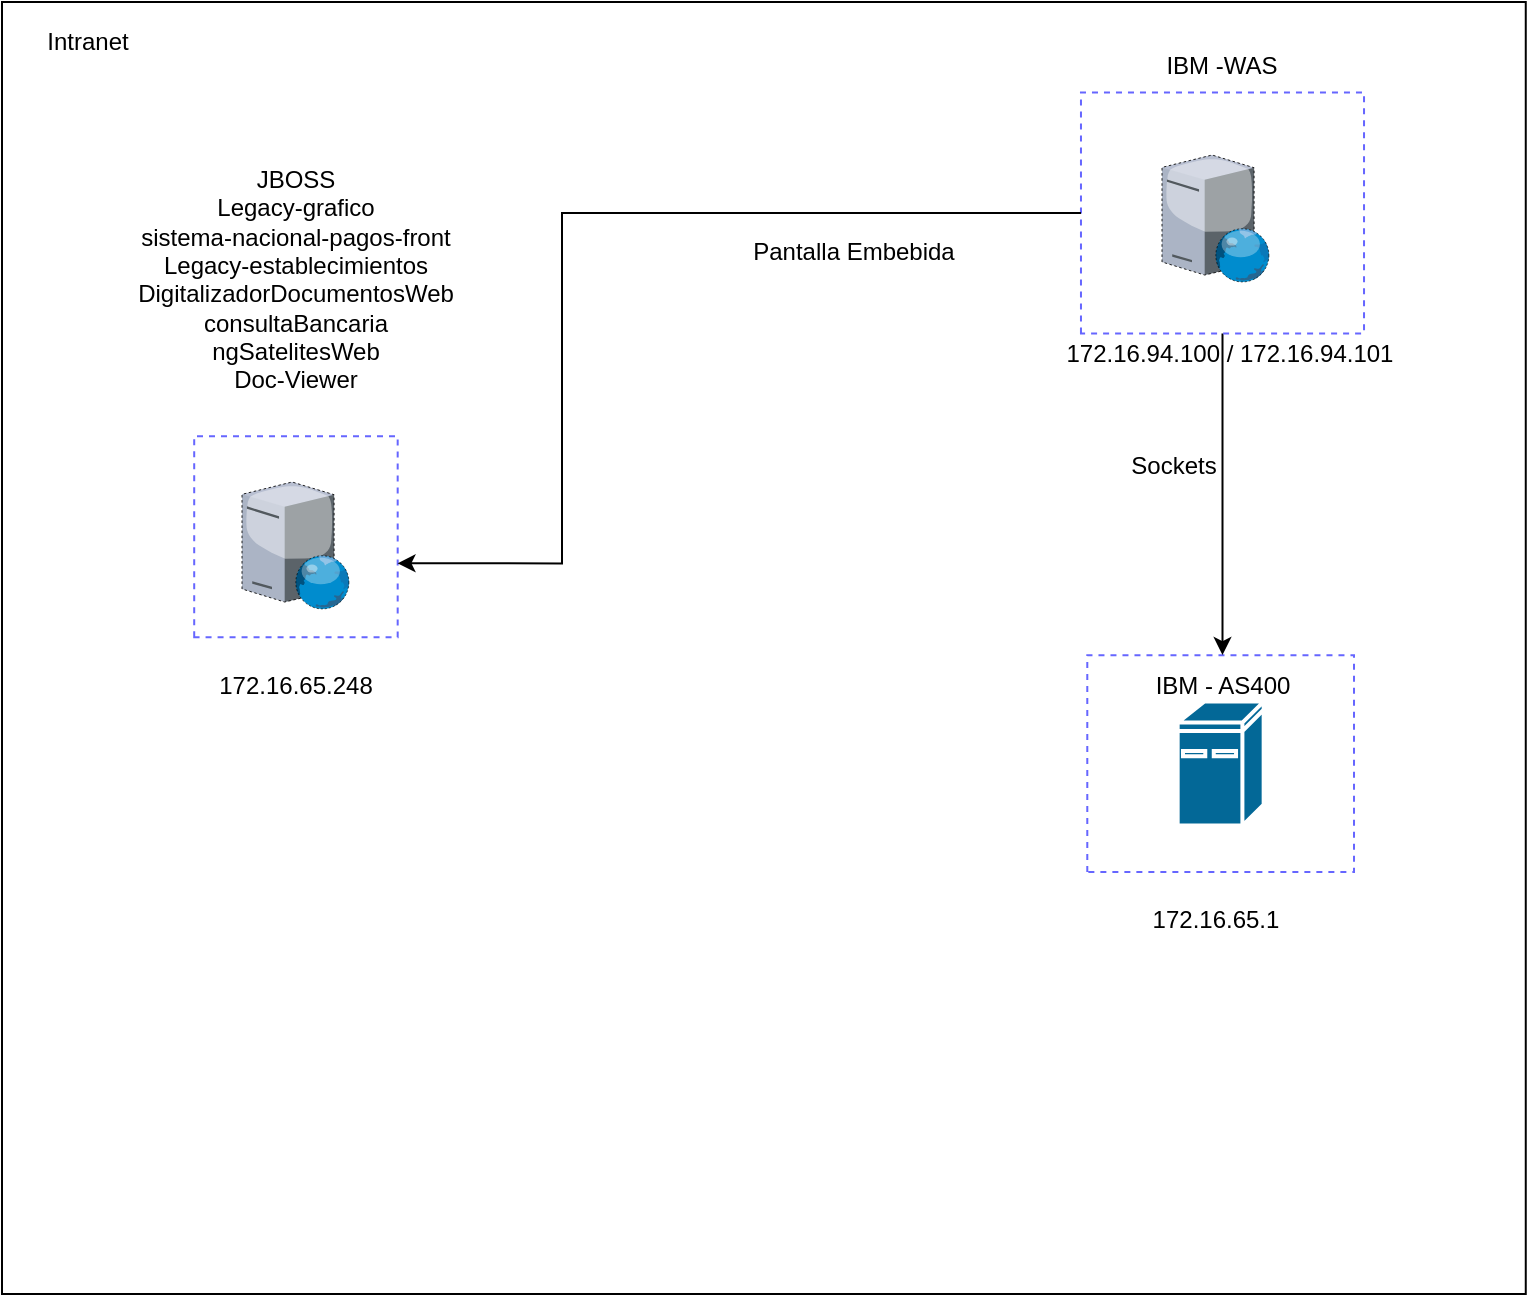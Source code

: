 <mxfile version="27.0.8">
  <diagram name="Página-1" id="1NfzrsSBAQIXd0GixsYl">
    <mxGraphModel dx="1426" dy="751" grid="1" gridSize="10" guides="1" tooltips="1" connect="1" arrows="1" fold="1" page="1" pageScale="1" pageWidth="827" pageHeight="1169" math="0" shadow="0">
      <root>
        <mxCell id="0" />
        <mxCell id="1" parent="0" />
        <mxCell id="kDI3Yf1xW3iRwXi5C575-1" value="" style="rounded=0;whiteSpace=wrap;html=1;glass=0;dashed=1;fillStyle=auto;strokeColor=#6666FF;strokeWidth=1;fillColor=none;gradientColor=default;rotation=-90;" vertex="1" parent="1">
          <mxGeometry x="872.43" y="514.43" width="92.33" height="141.53" as="geometry" />
        </mxCell>
        <mxCell id="kDI3Yf1xW3iRwXi5C575-2" value="" style="rounded=0;whiteSpace=wrap;html=1;movable=0;resizable=0;rotatable=0;deletable=0;editable=0;locked=1;connectable=0;" vertex="1" parent="1">
          <mxGeometry x="330" y="220" width="761.88" height="646" as="geometry" />
        </mxCell>
        <mxCell id="kDI3Yf1xW3iRwXi5C575-3" value="" style="rounded=0;whiteSpace=wrap;html=1;glass=0;dashed=1;fillStyle=auto;strokeColor=#6666FF;strokeWidth=1;fillColor=none;gradientColor=default;rotation=-90;" vertex="1" parent="1">
          <mxGeometry x="885.12" y="534.11" width="108.41" height="133.36" as="geometry" />
        </mxCell>
        <mxCell id="kDI3Yf1xW3iRwXi5C575-4" value="" style="shape=mxgraph.cisco.computers_and_peripherals.ibm_mini_as400;html=1;pointerEvents=1;dashed=0;fillColor=#036897;strokeColor=#ffffff;strokeWidth=2;verticalLabelPosition=bottom;verticalAlign=top;align=center;outlineConnect=0;rounded=0;glass=0;fillStyle=auto;" vertex="1" parent="1">
          <mxGeometry x="917.83" y="569.79" width="43" height="62" as="geometry" />
        </mxCell>
        <mxCell id="kDI3Yf1xW3iRwXi5C575-5" value="" style="verticalLabelPosition=bottom;sketch=0;aspect=fixed;html=1;verticalAlign=top;strokeColor=none;align=center;outlineConnect=0;shape=mxgraph.citrix.web_server;dashed=1;" vertex="1" parent="1">
          <mxGeometry x="910" y="296.51" width="53.93" height="63.45" as="geometry" />
        </mxCell>
        <mxCell id="kDI3Yf1xW3iRwXi5C575-6" style="edgeStyle=orthogonalEdgeStyle;rounded=0;orthogonalLoop=1;jettySize=auto;html=1;" edge="1" parent="1" source="kDI3Yf1xW3iRwXi5C575-7" target="kDI3Yf1xW3iRwXi5C575-9">
          <mxGeometry relative="1" as="geometry" />
        </mxCell>
        <mxCell id="kDI3Yf1xW3iRwXi5C575-7" value="" style="rounded=0;whiteSpace=wrap;html=1;glass=0;dashed=1;fillStyle=auto;strokeColor=#6666FF;strokeWidth=1;fillColor=none;gradientColor=default;rotation=-90;" vertex="1" parent="1">
          <mxGeometry x="880" y="254.7" width="120.5" height="141.53" as="geometry" />
        </mxCell>
        <mxCell id="kDI3Yf1xW3iRwXi5C575-8" value="IBM -WAS" style="text;html=1;strokeColor=none;fillColor=none;align=center;verticalAlign=middle;whiteSpace=wrap;rounded=0;glass=0;dashed=1;fillStyle=auto;" vertex="1" parent="1">
          <mxGeometry x="910.25" y="236.51" width="60" height="30" as="geometry" />
        </mxCell>
        <mxCell id="kDI3Yf1xW3iRwXi5C575-9" value="IBM - AS400" style="text;html=1;strokeColor=none;fillColor=none;align=center;verticalAlign=middle;whiteSpace=wrap;rounded=0;glass=0;dashed=1;fillStyle=auto;" vertex="1" parent="1">
          <mxGeometry x="885.92" y="546.51" width="108.65" height="30" as="geometry" />
        </mxCell>
        <mxCell id="kDI3Yf1xW3iRwXi5C575-10" value="Sockets" style="text;html=1;strokeColor=none;fillColor=none;align=center;verticalAlign=middle;whiteSpace=wrap;rounded=0;glass=0;dashed=1;fillStyle=auto;" vertex="1" parent="1">
          <mxGeometry x="850" y="436.51" width="131.85" height="30" as="geometry" />
        </mxCell>
        <mxCell id="kDI3Yf1xW3iRwXi5C575-11" value="" style="verticalLabelPosition=bottom;sketch=0;aspect=fixed;html=1;verticalAlign=top;strokeColor=none;align=center;outlineConnect=0;shape=mxgraph.citrix.web_server;dashed=1;" vertex="1" parent="1">
          <mxGeometry x="450" y="460.0" width="53.93" height="63.45" as="geometry" />
        </mxCell>
        <mxCell id="kDI3Yf1xW3iRwXi5C575-13" value="" style="rounded=0;whiteSpace=wrap;html=1;glass=0;dashed=1;fillStyle=auto;strokeColor=#6666FF;strokeWidth=1;fillColor=none;gradientColor=default;rotation=-90;" vertex="1" parent="1">
          <mxGeometry x="426.67" y="436.51" width="100.6" height="101.74" as="geometry" />
        </mxCell>
        <mxCell id="kDI3Yf1xW3iRwXi5C575-15" style="edgeStyle=orthogonalEdgeStyle;rounded=0;orthogonalLoop=1;jettySize=auto;html=1;entryX=0.368;entryY=0.999;entryDx=0;entryDy=0;entryPerimeter=0;" edge="1" parent="1" source="kDI3Yf1xW3iRwXi5C575-7" target="kDI3Yf1xW3iRwXi5C575-13">
          <mxGeometry relative="1" as="geometry">
            <Array as="points">
              <mxPoint x="610" y="326" />
              <mxPoint x="610" y="501" />
            </Array>
          </mxGeometry>
        </mxCell>
        <mxCell id="kDI3Yf1xW3iRwXi5C575-18" value="JBOSS&lt;div&gt;Legacy-grafico&lt;/div&gt;&lt;div&gt;sistema-nacional-pagos-front&lt;/div&gt;&lt;div&gt;Legacy-establecimientos&lt;/div&gt;&lt;div&gt;DigitalizadorDocumentosWeb&lt;/div&gt;&lt;div&gt;consultaBancaria&lt;/div&gt;&lt;div&gt;ngSatelitesWeb&lt;/div&gt;&lt;div&gt;Doc-Viewer&lt;/div&gt;&lt;div&gt;&amp;nbsp;&lt;/div&gt;" style="text;html=1;strokeColor=none;fillColor=none;align=center;verticalAlign=middle;whiteSpace=wrap;rounded=0;glass=0;dashed=1;fillStyle=auto;" vertex="1" parent="1">
          <mxGeometry x="399.04" y="296.51" width="155.85" height="139.96" as="geometry" />
        </mxCell>
        <mxCell id="kDI3Yf1xW3iRwXi5C575-19" value="Pantalla Embebida" style="text;html=1;strokeColor=none;fillColor=none;align=center;verticalAlign=middle;whiteSpace=wrap;rounded=0;glass=0;dashed=1;fillStyle=auto;" vertex="1" parent="1">
          <mxGeometry x="690" y="329.96" width="131.85" height="30" as="geometry" />
        </mxCell>
        <mxCell id="kDI3Yf1xW3iRwXi5C575-20" value="&lt;div&gt;&lt;span data-teams=&quot;true&quot;&gt;&lt;span dir=&quot;ltr&quot; class=&quot;ui-provider a b c d e f g h i j k l m n o p q r s t u v w x y z ab ac ae af ag ah ai aj ak&quot;&gt;172.16.94.100 / 172.16.94.101&lt;/span&gt;&lt;/span&gt;&lt;br&gt;&lt;/div&gt;" style="text;html=1;strokeColor=none;fillColor=none;align=center;verticalAlign=middle;whiteSpace=wrap;rounded=0;glass=0;dashed=1;fillStyle=auto;" vertex="1" parent="1">
          <mxGeometry x="850" y="381.01" width="187.57" height="30" as="geometry" />
        </mxCell>
        <mxCell id="kDI3Yf1xW3iRwXi5C575-21" value="&lt;br&gt;172.16.65.1" style="text;html=1;strokeColor=none;fillColor=none;align=center;verticalAlign=middle;whiteSpace=wrap;rounded=0;glass=0;dashed=1;fillStyle=auto;" vertex="1" parent="1">
          <mxGeometry x="871.04" y="655.96" width="131.85" height="30" as="geometry" />
        </mxCell>
        <mxCell id="kDI3Yf1xW3iRwXi5C575-22" value="&lt;div&gt;&lt;span style=&quot;background-color: transparent; color: light-dark(rgb(0, 0, 0), rgb(255, 255, 255));&quot;&gt;172.16.65.248&lt;/span&gt;&lt;br&gt;&lt;/div&gt;" style="text;html=1;strokeColor=none;fillColor=none;align=center;verticalAlign=middle;whiteSpace=wrap;rounded=0;glass=0;dashed=1;fillStyle=auto;" vertex="1" parent="1">
          <mxGeometry x="383.18" y="546.51" width="187.57" height="30" as="geometry" />
        </mxCell>
        <mxCell id="kDI3Yf1xW3iRwXi5C575-23" value="Intranet" style="text;html=1;strokeColor=none;fillColor=none;align=center;verticalAlign=middle;whiteSpace=wrap;rounded=0;glass=0;dashed=1;fillStyle=auto;" vertex="1" parent="1">
          <mxGeometry x="343.29" y="224.7" width="60" height="30" as="geometry" />
        </mxCell>
      </root>
    </mxGraphModel>
  </diagram>
</mxfile>
